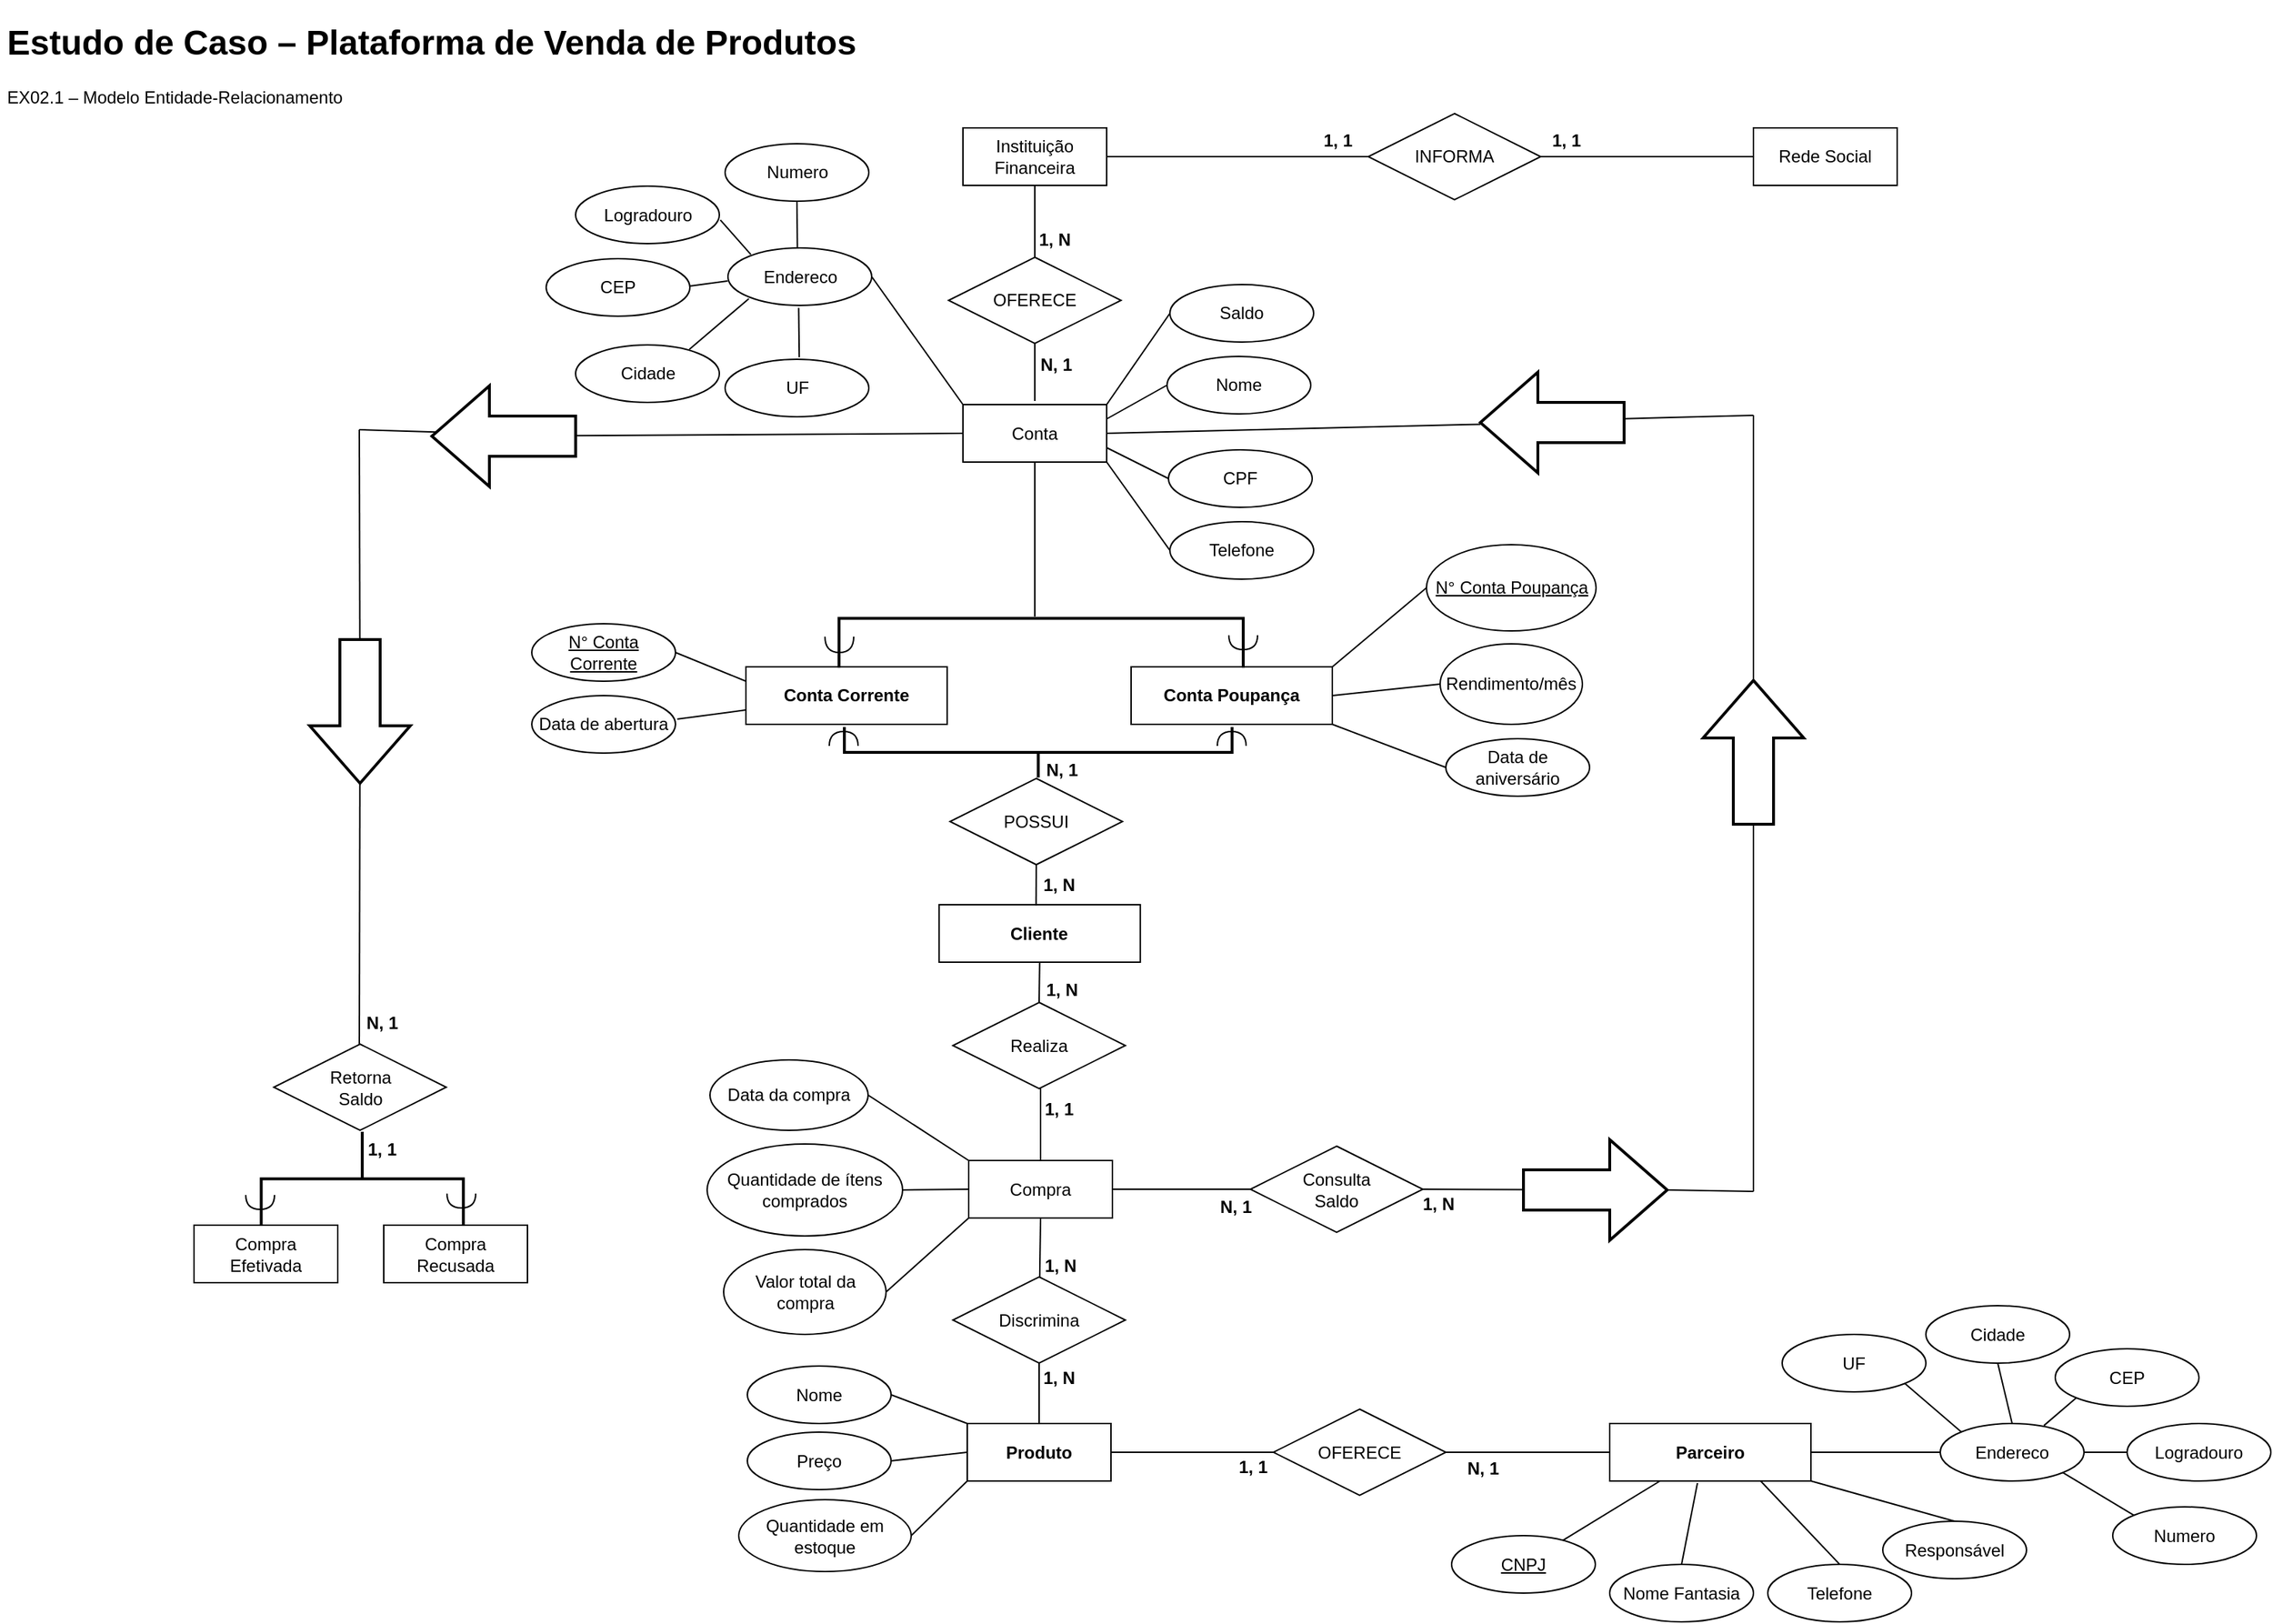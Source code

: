 <mxfile version="21.0.6" type="github">
  <diagram id="R2lEEEUBdFMjLlhIrx00" name="ex02.1">
    <mxGraphModel dx="1912" dy="1069" grid="1" gridSize="10" guides="1" tooltips="1" connect="1" arrows="1" fold="1" page="1" pageScale="1" pageWidth="1654" pageHeight="1169" math="0" shadow="0" extFonts="Permanent Marker^https://fonts.googleapis.com/css?family=Permanent+Marker">
      <root>
        <mxCell id="0" />
        <mxCell id="1" parent="0" />
        <mxCell id="QyBIE7QfDqZF5XDCJJQe-1" value="&lt;h1&gt;Estudo de Caso – Plataforma de Venda de Produtos&lt;/h1&gt;&lt;p&gt;EX02.1 – Modelo Entidade-Relacionamento&lt;/p&gt;" style="text;html=1;strokeColor=none;fillColor=none;spacing=5;spacingTop=-20;whiteSpace=wrap;overflow=hidden;rounded=0;" parent="1" vertex="1">
          <mxGeometry x="40" y="41" width="610" height="79" as="geometry" />
        </mxCell>
        <mxCell id="QyBIE7QfDqZF5XDCJJQe-38" value="&lt;b&gt;Cliente&lt;/b&gt;" style="whiteSpace=wrap;html=1;align=center;" parent="1" vertex="1">
          <mxGeometry x="693.38" y="660.5" width="140" height="40" as="geometry" />
        </mxCell>
        <mxCell id="QyBIE7QfDqZF5XDCJJQe-40" value="&lt;b&gt;Conta Poupança&lt;/b&gt;" style="whiteSpace=wrap;html=1;align=center;" parent="1" vertex="1">
          <mxGeometry x="827" y="495" width="140" height="40" as="geometry" />
        </mxCell>
        <mxCell id="QyBIE7QfDqZF5XDCJJQe-41" value="&lt;b&gt;Conta Corrente&lt;/b&gt;" style="whiteSpace=wrap;html=1;align=center;" parent="1" vertex="1">
          <mxGeometry x="559" y="495" width="140" height="40" as="geometry" />
        </mxCell>
        <mxCell id="QyBIE7QfDqZF5XDCJJQe-43" value="N° Conta Corrente" style="ellipse;whiteSpace=wrap;html=1;align=center;fontStyle=4;" parent="1" vertex="1">
          <mxGeometry x="410" y="465" width="100" height="40" as="geometry" />
        </mxCell>
        <mxCell id="QyBIE7QfDqZF5XDCJJQe-44" value="N° Conta Poupança" style="ellipse;whiteSpace=wrap;html=1;align=center;fontStyle=4;" parent="1" vertex="1">
          <mxGeometry x="1032.5" y="410" width="118" height="60" as="geometry" />
        </mxCell>
        <mxCell id="QyBIE7QfDqZF5XDCJJQe-45" value="Nome" style="ellipse;whiteSpace=wrap;html=1;align=center;" parent="1" vertex="1">
          <mxGeometry x="852" y="279" width="100" height="40" as="geometry" />
        </mxCell>
        <mxCell id="QyBIE7QfDqZF5XDCJJQe-46" value="Telefone" style="ellipse;whiteSpace=wrap;html=1;align=center;" parent="1" vertex="1">
          <mxGeometry x="854" y="394" width="100" height="40" as="geometry" />
        </mxCell>
        <mxCell id="QyBIE7QfDqZF5XDCJJQe-47" value="CPF" style="ellipse;whiteSpace=wrap;html=1;align=center;" parent="1" vertex="1">
          <mxGeometry x="853" y="344" width="100" height="40" as="geometry" />
        </mxCell>
        <mxCell id="QyBIE7QfDqZF5XDCJJQe-48" value="Endereco" style="ellipse;whiteSpace=wrap;html=1;align=center;" parent="1" vertex="1">
          <mxGeometry x="546.5" y="203.5" width="100" height="40" as="geometry" />
        </mxCell>
        <mxCell id="QyBIE7QfDqZF5XDCJJQe-49" value="Logradouro" style="ellipse;whiteSpace=wrap;html=1;align=center;" parent="1" vertex="1">
          <mxGeometry x="440.5" y="160.5" width="100" height="40" as="geometry" />
        </mxCell>
        <mxCell id="QyBIE7QfDqZF5XDCJJQe-50" value="Numero" style="ellipse;whiteSpace=wrap;html=1;align=center;" parent="1" vertex="1">
          <mxGeometry x="544.5" y="131" width="100" height="40" as="geometry" />
        </mxCell>
        <mxCell id="QyBIE7QfDqZF5XDCJJQe-51" value="CEP" style="ellipse;whiteSpace=wrap;html=1;align=center;" parent="1" vertex="1">
          <mxGeometry x="420" y="211" width="100" height="40" as="geometry" />
        </mxCell>
        <mxCell id="QyBIE7QfDqZF5XDCJJQe-52" value="Cidade" style="ellipse;whiteSpace=wrap;html=1;align=center;" parent="1" vertex="1">
          <mxGeometry x="440.5" y="271" width="100" height="40" as="geometry" />
        </mxCell>
        <mxCell id="QyBIE7QfDqZF5XDCJJQe-53" value="UF" style="ellipse;whiteSpace=wrap;html=1;align=center;" parent="1" vertex="1">
          <mxGeometry x="544.5" y="281" width="100" height="40" as="geometry" />
        </mxCell>
        <mxCell id="QyBIE7QfDqZF5XDCJJQe-88" value="Data de abertura" style="ellipse;whiteSpace=wrap;html=1;align=center;" parent="1" vertex="1">
          <mxGeometry x="410" y="515" width="100" height="40" as="geometry" />
        </mxCell>
        <mxCell id="QyBIE7QfDqZF5XDCJJQe-90" value="Data de aniversário" style="ellipse;whiteSpace=wrap;html=1;align=center;" parent="1" vertex="1">
          <mxGeometry x="1046" y="545" width="100" height="40" as="geometry" />
        </mxCell>
        <mxCell id="QyBIE7QfDqZF5XDCJJQe-91" value="Rendimento/mês" style="ellipse;whiteSpace=wrap;html=1;align=center;" parent="1" vertex="1">
          <mxGeometry x="1042" y="479" width="99" height="56" as="geometry" />
        </mxCell>
        <mxCell id="QyBIE7QfDqZF5XDCJJQe-97" value="&lt;b&gt;Parceiro&lt;/b&gt;" style="whiteSpace=wrap;html=1;align=center;" parent="1" vertex="1">
          <mxGeometry x="1160" y="1021.5" width="140" height="40" as="geometry" />
        </mxCell>
        <mxCell id="QyBIE7QfDqZF5XDCJJQe-98" value="CNPJ" style="ellipse;whiteSpace=wrap;html=1;align=center;fontStyle=4;" parent="1" vertex="1">
          <mxGeometry x="1050" y="1099.5" width="100" height="40" as="geometry" />
        </mxCell>
        <mxCell id="QyBIE7QfDqZF5XDCJJQe-99" value="Nome Fantasia" style="ellipse;whiteSpace=wrap;html=1;align=center;" parent="1" vertex="1">
          <mxGeometry x="1160" y="1119.5" width="100" height="40" as="geometry" />
        </mxCell>
        <mxCell id="QyBIE7QfDqZF5XDCJJQe-100" value="Telefone" style="ellipse;whiteSpace=wrap;html=1;align=center;" parent="1" vertex="1">
          <mxGeometry x="1270" y="1119.5" width="100" height="40" as="geometry" />
        </mxCell>
        <mxCell id="QyBIE7QfDqZF5XDCJJQe-101" value="Responsável" style="ellipse;whiteSpace=wrap;html=1;align=center;" parent="1" vertex="1">
          <mxGeometry x="1350" y="1089.5" width="100" height="40" as="geometry" />
        </mxCell>
        <mxCell id="QyBIE7QfDqZF5XDCJJQe-102" value="Endereco" style="ellipse;whiteSpace=wrap;html=1;align=center;" parent="1" vertex="1">
          <mxGeometry x="1390" y="1021.5" width="100" height="40" as="geometry" />
        </mxCell>
        <mxCell id="QyBIE7QfDqZF5XDCJJQe-103" value="Logradouro" style="ellipse;whiteSpace=wrap;html=1;align=center;" parent="1" vertex="1">
          <mxGeometry x="1520" y="1021.5" width="100" height="40" as="geometry" />
        </mxCell>
        <mxCell id="QyBIE7QfDqZF5XDCJJQe-104" value="Numero" style="ellipse;whiteSpace=wrap;html=1;align=center;" parent="1" vertex="1">
          <mxGeometry x="1510" y="1079.5" width="100" height="40" as="geometry" />
        </mxCell>
        <mxCell id="QyBIE7QfDqZF5XDCJJQe-105" value="CEP" style="ellipse;whiteSpace=wrap;html=1;align=center;" parent="1" vertex="1">
          <mxGeometry x="1470" y="969.5" width="100" height="40" as="geometry" />
        </mxCell>
        <mxCell id="QyBIE7QfDqZF5XDCJJQe-106" value="Cidade" style="ellipse;whiteSpace=wrap;html=1;align=center;" parent="1" vertex="1">
          <mxGeometry x="1380" y="939.5" width="100" height="40" as="geometry" />
        </mxCell>
        <mxCell id="QyBIE7QfDqZF5XDCJJQe-107" value="UF" style="ellipse;whiteSpace=wrap;html=1;align=center;" parent="1" vertex="1">
          <mxGeometry x="1280" y="959.5" width="100" height="40" as="geometry" />
        </mxCell>
        <mxCell id="QyBIE7QfDqZF5XDCJJQe-108" value="" style="endArrow=none;html=1;rounded=0;exitX=1;exitY=1;exitDx=0;exitDy=0;entryX=0;entryY=0;entryDx=0;entryDy=0;" parent="1" source="QyBIE7QfDqZF5XDCJJQe-107" target="QyBIE7QfDqZF5XDCJJQe-102" edge="1">
          <mxGeometry relative="1" as="geometry">
            <mxPoint x="1570" y="1199.5" as="sourcePoint" />
            <mxPoint x="1730" y="1199.5" as="targetPoint" />
          </mxGeometry>
        </mxCell>
        <mxCell id="QyBIE7QfDqZF5XDCJJQe-109" value="" style="endArrow=none;html=1;rounded=0;exitX=0.5;exitY=1;exitDx=0;exitDy=0;entryX=0.5;entryY=0;entryDx=0;entryDy=0;" parent="1" source="QyBIE7QfDqZF5XDCJJQe-106" target="QyBIE7QfDqZF5XDCJJQe-102" edge="1">
          <mxGeometry relative="1" as="geometry">
            <mxPoint x="1570" y="1199.5" as="sourcePoint" />
            <mxPoint x="1440" y="1029.5" as="targetPoint" />
          </mxGeometry>
        </mxCell>
        <mxCell id="QyBIE7QfDqZF5XDCJJQe-110" value="" style="endArrow=none;html=1;rounded=0;exitX=0;exitY=1;exitDx=0;exitDy=0;entryX=0.721;entryY=0.036;entryDx=0;entryDy=0;entryPerimeter=0;" parent="1" source="QyBIE7QfDqZF5XDCJJQe-105" target="QyBIE7QfDqZF5XDCJJQe-102" edge="1">
          <mxGeometry relative="1" as="geometry">
            <mxPoint x="1570" y="1199.5" as="sourcePoint" />
            <mxPoint x="1470" y="1029.5" as="targetPoint" />
          </mxGeometry>
        </mxCell>
        <mxCell id="QyBIE7QfDqZF5XDCJJQe-111" value="" style="endArrow=none;html=1;rounded=0;exitX=0;exitY=0.5;exitDx=0;exitDy=0;entryX=1;entryY=0.5;entryDx=0;entryDy=0;" parent="1" source="QyBIE7QfDqZF5XDCJJQe-103" target="QyBIE7QfDqZF5XDCJJQe-102" edge="1">
          <mxGeometry relative="1" as="geometry">
            <mxPoint x="1537.7" y="1058.18" as="sourcePoint" />
            <mxPoint x="1730" y="1199.5" as="targetPoint" />
          </mxGeometry>
        </mxCell>
        <mxCell id="QyBIE7QfDqZF5XDCJJQe-112" value="" style="endArrow=none;html=1;rounded=0;exitX=1;exitY=1;exitDx=0;exitDy=0;entryX=0;entryY=0;entryDx=0;entryDy=0;" parent="1" source="QyBIE7QfDqZF5XDCJJQe-102" target="QyBIE7QfDqZF5XDCJJQe-104" edge="1">
          <mxGeometry relative="1" as="geometry">
            <mxPoint x="1570" y="1199.5" as="sourcePoint" />
            <mxPoint x="1730" y="1199.5" as="targetPoint" />
          </mxGeometry>
        </mxCell>
        <mxCell id="QyBIE7QfDqZF5XDCJJQe-113" value="" style="endArrow=none;html=1;rounded=0;exitX=1;exitY=0.5;exitDx=0;exitDy=0;entryX=0;entryY=0.5;entryDx=0;entryDy=0;" parent="1" source="QyBIE7QfDqZF5XDCJJQe-97" target="QyBIE7QfDqZF5XDCJJQe-102" edge="1">
          <mxGeometry relative="1" as="geometry">
            <mxPoint x="1423" y="1149.5" as="sourcePoint" />
            <mxPoint x="1380" y="1089.5" as="targetPoint" />
          </mxGeometry>
        </mxCell>
        <mxCell id="QyBIE7QfDqZF5XDCJJQe-115" value="" style="endArrow=none;html=1;rounded=0;entryX=0.5;entryY=0;entryDx=0;entryDy=0;exitX=1;exitY=1;exitDx=0;exitDy=0;" parent="1" source="QyBIE7QfDqZF5XDCJJQe-97" target="QyBIE7QfDqZF5XDCJJQe-101" edge="1">
          <mxGeometry relative="1" as="geometry">
            <mxPoint x="940" y="969.5" as="sourcePoint" />
            <mxPoint x="1100" y="969.5" as="targetPoint" />
          </mxGeometry>
        </mxCell>
        <mxCell id="QyBIE7QfDqZF5XDCJJQe-117" value="" style="endArrow=none;html=1;rounded=0;entryX=0.5;entryY=0;entryDx=0;entryDy=0;exitX=0.75;exitY=1;exitDx=0;exitDy=0;" parent="1" source="QyBIE7QfDqZF5XDCJJQe-97" target="QyBIE7QfDqZF5XDCJJQe-100" edge="1">
          <mxGeometry relative="1" as="geometry">
            <mxPoint x="940" y="969.5" as="sourcePoint" />
            <mxPoint x="1310" y="1119.5" as="targetPoint" />
          </mxGeometry>
        </mxCell>
        <mxCell id="QyBIE7QfDqZF5XDCJJQe-118" value="" style="endArrow=none;html=1;rounded=0;entryX=0.5;entryY=0;entryDx=0;entryDy=0;exitX=0.436;exitY=1.036;exitDx=0;exitDy=0;exitPerimeter=0;" parent="1" source="QyBIE7QfDqZF5XDCJJQe-97" target="QyBIE7QfDqZF5XDCJJQe-99" edge="1">
          <mxGeometry relative="1" as="geometry">
            <mxPoint x="940" y="969.5" as="sourcePoint" />
            <mxPoint x="1200" y="1119.5" as="targetPoint" />
          </mxGeometry>
        </mxCell>
        <mxCell id="QyBIE7QfDqZF5XDCJJQe-119" value="" style="endArrow=none;html=1;rounded=0;exitX=0.25;exitY=1;exitDx=0;exitDy=0;" parent="1" source="QyBIE7QfDqZF5XDCJJQe-97" target="QyBIE7QfDqZF5XDCJJQe-98" edge="1">
          <mxGeometry relative="1" as="geometry">
            <mxPoint x="940" y="969.5" as="sourcePoint" />
            <mxPoint x="1100" y="969.5" as="targetPoint" />
          </mxGeometry>
        </mxCell>
        <mxCell id="QyBIE7QfDqZF5XDCJJQe-121" value="POSSUI" style="shape=rhombus;perimeter=rhombusPerimeter;whiteSpace=wrap;html=1;align=center;" parent="1" vertex="1">
          <mxGeometry x="701" y="572.63" width="120" height="60" as="geometry" />
        </mxCell>
        <mxCell id="QyBIE7QfDqZF5XDCJJQe-128" value="&lt;b&gt;N, 1&lt;/b&gt;" style="text;html=1;strokeColor=none;fillColor=none;align=center;verticalAlign=middle;whiteSpace=wrap;rounded=0;" parent="1" vertex="1">
          <mxGeometry x="749" y="552" width="60" height="30" as="geometry" />
        </mxCell>
        <mxCell id="QyBIE7QfDqZF5XDCJJQe-130" value="&lt;b&gt;1, N&lt;/b&gt;" style="text;html=1;strokeColor=none;fillColor=none;align=center;verticalAlign=middle;whiteSpace=wrap;rounded=0;" parent="1" vertex="1">
          <mxGeometry x="747" y="631.63" width="60" height="30" as="geometry" />
        </mxCell>
        <mxCell id="QyBIE7QfDqZF5XDCJJQe-134" value="OFERECE" style="shape=rhombus;perimeter=rhombusPerimeter;whiteSpace=wrap;html=1;align=center;" parent="1" vertex="1">
          <mxGeometry x="926" y="1011.5" width="120" height="60" as="geometry" />
        </mxCell>
        <mxCell id="QyBIE7QfDqZF5XDCJJQe-136" value="" style="endArrow=none;html=1;rounded=0;exitX=1;exitY=0.5;exitDx=0;exitDy=0;entryX=0;entryY=0.5;entryDx=0;entryDy=0;" parent="1" source="QyBIE7QfDqZF5XDCJJQe-134" target="QyBIE7QfDqZF5XDCJJQe-97" edge="1">
          <mxGeometry relative="1" as="geometry">
            <mxPoint x="1185" y="829.5" as="sourcePoint" />
            <mxPoint x="1345" y="829.5" as="targetPoint" />
          </mxGeometry>
        </mxCell>
        <mxCell id="QyBIE7QfDqZF5XDCJJQe-137" value="&lt;b&gt;Produto&lt;/b&gt;" style="whiteSpace=wrap;html=1;align=center;" parent="1" vertex="1">
          <mxGeometry x="713" y="1021.5" width="100" height="40" as="geometry" />
        </mxCell>
        <mxCell id="QyBIE7QfDqZF5XDCJJQe-138" value="" style="endArrow=none;html=1;rounded=0;exitX=0;exitY=0.5;exitDx=0;exitDy=0;entryX=1;entryY=0.5;entryDx=0;entryDy=0;" parent="1" source="QyBIE7QfDqZF5XDCJJQe-134" target="QyBIE7QfDqZF5XDCJJQe-137" edge="1">
          <mxGeometry relative="1" as="geometry">
            <mxPoint x="1185" y="829.5" as="sourcePoint" />
            <mxPoint x="1345" y="829.5" as="targetPoint" />
          </mxGeometry>
        </mxCell>
        <mxCell id="QyBIE7QfDqZF5XDCJJQe-139" value="&lt;b&gt;N, 1&lt;/b&gt;" style="text;html=1;strokeColor=none;fillColor=none;align=center;verticalAlign=middle;whiteSpace=wrap;rounded=0;" parent="1" vertex="1">
          <mxGeometry x="1042" y="1037.5" width="60" height="30" as="geometry" />
        </mxCell>
        <mxCell id="QyBIE7QfDqZF5XDCJJQe-140" value="&lt;b&gt;1, 1&lt;/b&gt;" style="text;html=1;strokeColor=none;fillColor=none;align=center;verticalAlign=middle;whiteSpace=wrap;rounded=0;" parent="1" vertex="1">
          <mxGeometry x="882" y="1036.5" width="60" height="30" as="geometry" />
        </mxCell>
        <mxCell id="QyBIE7QfDqZF5XDCJJQe-142" value="Quantidade em estoque" style="ellipse;whiteSpace=wrap;html=1;align=center;" parent="1" vertex="1">
          <mxGeometry x="554" y="1074.5" width="120" height="50" as="geometry" />
        </mxCell>
        <mxCell id="QyBIE7QfDqZF5XDCJJQe-144" value="Preço" style="ellipse;whiteSpace=wrap;html=1;align=center;" parent="1" vertex="1">
          <mxGeometry x="560" y="1027.5" width="100" height="40" as="geometry" />
        </mxCell>
        <mxCell id="QyBIE7QfDqZF5XDCJJQe-145" value="Nome" style="ellipse;whiteSpace=wrap;html=1;align=center;" parent="1" vertex="1">
          <mxGeometry x="560" y="981.5" width="100" height="40" as="geometry" />
        </mxCell>
        <mxCell id="QyBIE7QfDqZF5XDCJJQe-155" value="&lt;b&gt;1, N&lt;/b&gt;" style="text;html=1;strokeColor=none;fillColor=none;align=center;verticalAlign=middle;whiteSpace=wrap;rounded=0;" parent="1" vertex="1">
          <mxGeometry x="748" y="896.5" width="60" height="30" as="geometry" />
        </mxCell>
        <mxCell id="QyBIE7QfDqZF5XDCJJQe-157" value="Compra" style="whiteSpace=wrap;html=1;align=center;" parent="1" vertex="1">
          <mxGeometry x="714" y="838.5" width="100" height="40" as="geometry" />
        </mxCell>
        <mxCell id="QyBIE7QfDqZF5XDCJJQe-158" value="Realiza" style="shape=rhombus;perimeter=rhombusPerimeter;whiteSpace=wrap;html=1;align=center;" parent="1" vertex="1">
          <mxGeometry x="703" y="728.5" width="120" height="60" as="geometry" />
        </mxCell>
        <mxCell id="QyBIE7QfDqZF5XDCJJQe-161" value="" style="endArrow=none;html=1;rounded=0;exitX=0.5;exitY=1;exitDx=0;exitDy=0;entryX=0.5;entryY=0;entryDx=0;entryDy=0;" parent="1" target="QyBIE7QfDqZF5XDCJJQe-157" edge="1">
          <mxGeometry relative="1" as="geometry">
            <mxPoint x="764" y="788.5" as="sourcePoint" />
            <mxPoint x="904" y="978.5" as="targetPoint" />
          </mxGeometry>
        </mxCell>
        <mxCell id="QyBIE7QfDqZF5XDCJJQe-162" style="edgeStyle=orthogonalEdgeStyle;rounded=0;orthogonalLoop=1;jettySize=auto;html=1;exitX=0.5;exitY=1;exitDx=0;exitDy=0;" parent="1" edge="1">
          <mxGeometry relative="1" as="geometry">
            <mxPoint x="473" y="918.5" as="sourcePoint" />
            <mxPoint x="473" y="918.5" as="targetPoint" />
          </mxGeometry>
        </mxCell>
        <mxCell id="QyBIE7QfDqZF5XDCJJQe-164" value="&lt;b&gt;1, N&lt;/b&gt;" style="text;html=1;strokeColor=none;fillColor=none;align=center;verticalAlign=middle;whiteSpace=wrap;rounded=0;" parent="1" vertex="1">
          <mxGeometry x="749" y="705" width="60" height="30" as="geometry" />
        </mxCell>
        <mxCell id="QyBIE7QfDqZF5XDCJJQe-165" value="&lt;b&gt;1, 1&lt;/b&gt;" style="text;html=1;strokeColor=none;fillColor=none;align=center;verticalAlign=middle;whiteSpace=wrap;rounded=0;" parent="1" vertex="1">
          <mxGeometry x="747" y="787.5" width="60" height="30" as="geometry" />
        </mxCell>
        <mxCell id="QyBIE7QfDqZF5XDCJJQe-166" value="Discrimina" style="shape=rhombus;perimeter=rhombusPerimeter;whiteSpace=wrap;html=1;align=center;" parent="1" vertex="1">
          <mxGeometry x="703" y="919.5" width="120" height="60" as="geometry" />
        </mxCell>
        <mxCell id="QyBIE7QfDqZF5XDCJJQe-167" value="" style="endArrow=none;html=1;rounded=0;exitX=0.5;exitY=1;exitDx=0;exitDy=0;" parent="1" source="QyBIE7QfDqZF5XDCJJQe-157" target="QyBIE7QfDqZF5XDCJJQe-166" edge="1">
          <mxGeometry relative="1" as="geometry">
            <mxPoint x="744" y="978.5" as="sourcePoint" />
            <mxPoint x="904" y="978.5" as="targetPoint" />
          </mxGeometry>
        </mxCell>
        <mxCell id="QyBIE7QfDqZF5XDCJJQe-169" value="&lt;b&gt;1, N&lt;/b&gt;" style="text;html=1;strokeColor=none;fillColor=none;align=center;verticalAlign=middle;whiteSpace=wrap;rounded=0;" parent="1" vertex="1">
          <mxGeometry x="747" y="974.5" width="60" height="30" as="geometry" />
        </mxCell>
        <mxCell id="QyBIE7QfDqZF5XDCJJQe-170" value="Data da compra" style="ellipse;whiteSpace=wrap;html=1;align=center;" parent="1" vertex="1">
          <mxGeometry x="534" y="768.5" width="110" height="49" as="geometry" />
        </mxCell>
        <mxCell id="QyBIE7QfDqZF5XDCJJQe-171" value="Quantidade de ítens comprados" style="ellipse;whiteSpace=wrap;html=1;align=center;" parent="1" vertex="1">
          <mxGeometry x="532" y="827" width="136" height="64" as="geometry" />
        </mxCell>
        <mxCell id="QyBIE7QfDqZF5XDCJJQe-172" value="Valor total da compra" style="ellipse;whiteSpace=wrap;html=1;align=center;" parent="1" vertex="1">
          <mxGeometry x="543.5" y="900.5" width="113" height="59" as="geometry" />
        </mxCell>
        <mxCell id="QyBIE7QfDqZF5XDCJJQe-174" value="" style="endArrow=none;html=1;rounded=0;exitX=1;exitY=0.5;exitDx=0;exitDy=0;entryX=0;entryY=1;entryDx=0;entryDy=0;" parent="1" source="QyBIE7QfDqZF5XDCJJQe-172" target="QyBIE7QfDqZF5XDCJJQe-157" edge="1">
          <mxGeometry relative="1" as="geometry">
            <mxPoint x="744" y="958.5" as="sourcePoint" />
            <mxPoint x="904" y="958.5" as="targetPoint" />
          </mxGeometry>
        </mxCell>
        <mxCell id="QyBIE7QfDqZF5XDCJJQe-175" value="" style="endArrow=none;html=1;rounded=0;exitX=1;exitY=0.5;exitDx=0;exitDy=0;entryX=0;entryY=0.5;entryDx=0;entryDy=0;" parent="1" source="QyBIE7QfDqZF5XDCJJQe-171" target="QyBIE7QfDqZF5XDCJJQe-157" edge="1">
          <mxGeometry relative="1" as="geometry">
            <mxPoint x="744" y="958.5" as="sourcePoint" />
            <mxPoint x="904" y="958.5" as="targetPoint" />
          </mxGeometry>
        </mxCell>
        <mxCell id="QyBIE7QfDqZF5XDCJJQe-176" value="" style="endArrow=none;html=1;rounded=0;exitX=1;exitY=0.5;exitDx=0;exitDy=0;entryX=0;entryY=0;entryDx=0;entryDy=0;" parent="1" source="QyBIE7QfDqZF5XDCJJQe-170" target="QyBIE7QfDqZF5XDCJJQe-157" edge="1">
          <mxGeometry relative="1" as="geometry">
            <mxPoint x="744" y="958.5" as="sourcePoint" />
            <mxPoint x="904" y="958.5" as="targetPoint" />
          </mxGeometry>
        </mxCell>
        <mxCell id="E-SJOYUKWzb-QZpAp5bJ-2" value="Instituição Financeira" style="whiteSpace=wrap;html=1;align=center;" vertex="1" parent="1">
          <mxGeometry x="710" y="120" width="100" height="40" as="geometry" />
        </mxCell>
        <mxCell id="E-SJOYUKWzb-QZpAp5bJ-3" value="Rede Social" style="whiteSpace=wrap;html=1;align=center;" vertex="1" parent="1">
          <mxGeometry x="1260" y="120" width="100" height="40" as="geometry" />
        </mxCell>
        <mxCell id="E-SJOYUKWzb-QZpAp5bJ-4" value="INFORMA" style="shape=rhombus;perimeter=rhombusPerimeter;whiteSpace=wrap;html=1;align=center;" vertex="1" parent="1">
          <mxGeometry x="992" y="110" width="120" height="60" as="geometry" />
        </mxCell>
        <mxCell id="E-SJOYUKWzb-QZpAp5bJ-5" value="" style="endArrow=none;html=1;rounded=0;exitX=1;exitY=0.5;exitDx=0;exitDy=0;entryX=0;entryY=0.5;entryDx=0;entryDy=0;" edge="1" parent="1" source="E-SJOYUKWzb-QZpAp5bJ-2" target="E-SJOYUKWzb-QZpAp5bJ-4">
          <mxGeometry relative="1" as="geometry">
            <mxPoint x="750" y="350" as="sourcePoint" />
            <mxPoint x="910" y="350" as="targetPoint" />
          </mxGeometry>
        </mxCell>
        <mxCell id="E-SJOYUKWzb-QZpAp5bJ-6" value="" style="endArrow=none;html=1;rounded=0;entryX=0;entryY=0.5;entryDx=0;entryDy=0;exitX=1;exitY=0.5;exitDx=0;exitDy=0;" edge="1" parent="1" source="E-SJOYUKWzb-QZpAp5bJ-4" target="E-SJOYUKWzb-QZpAp5bJ-3">
          <mxGeometry relative="1" as="geometry">
            <mxPoint x="1110" y="140" as="sourcePoint" />
            <mxPoint x="910" y="350" as="targetPoint" />
          </mxGeometry>
        </mxCell>
        <mxCell id="E-SJOYUKWzb-QZpAp5bJ-7" value="OFERECE" style="shape=rhombus;perimeter=rhombusPerimeter;whiteSpace=wrap;html=1;align=center;" vertex="1" parent="1">
          <mxGeometry x="700" y="210" width="120" height="60" as="geometry" />
        </mxCell>
        <mxCell id="E-SJOYUKWzb-QZpAp5bJ-9" value="" style="endArrow=none;html=1;rounded=0;exitX=0.5;exitY=1;exitDx=0;exitDy=0;entryX=0.5;entryY=0;entryDx=0;entryDy=0;" edge="1" parent="1" source="E-SJOYUKWzb-QZpAp5bJ-2" target="E-SJOYUKWzb-QZpAp5bJ-7">
          <mxGeometry relative="1" as="geometry">
            <mxPoint x="750" y="350" as="sourcePoint" />
            <mxPoint x="910" y="350" as="targetPoint" />
          </mxGeometry>
        </mxCell>
        <mxCell id="E-SJOYUKWzb-QZpAp5bJ-10" value="Conta" style="whiteSpace=wrap;html=1;align=center;" vertex="1" parent="1">
          <mxGeometry x="710" y="312.5" width="100" height="40" as="geometry" />
        </mxCell>
        <mxCell id="E-SJOYUKWzb-QZpAp5bJ-12" value="" style="endArrow=none;html=1;rounded=0;exitX=0.5;exitY=1;exitDx=0;exitDy=0;" edge="1" parent="1" source="E-SJOYUKWzb-QZpAp5bJ-7">
          <mxGeometry relative="1" as="geometry">
            <mxPoint x="900" y="240" as="sourcePoint" />
            <mxPoint x="760" y="310" as="targetPoint" />
          </mxGeometry>
        </mxCell>
        <mxCell id="E-SJOYUKWzb-QZpAp5bJ-13" value="&lt;b&gt;1, N&lt;/b&gt;" style="text;html=1;strokeColor=none;fillColor=none;align=center;verticalAlign=middle;whiteSpace=wrap;rounded=0;" vertex="1" parent="1">
          <mxGeometry x="744" y="183" width="60" height="30" as="geometry" />
        </mxCell>
        <mxCell id="E-SJOYUKWzb-QZpAp5bJ-14" value="&lt;b&gt;N, 1&lt;/b&gt;" style="text;html=1;strokeColor=none;fillColor=none;align=center;verticalAlign=middle;whiteSpace=wrap;rounded=0;" vertex="1" parent="1">
          <mxGeometry x="745" y="269.5" width="60" height="30" as="geometry" />
        </mxCell>
        <mxCell id="E-SJOYUKWzb-QZpAp5bJ-15" value="&lt;b&gt;1, 1&lt;/b&gt;" style="text;html=1;strokeColor=none;fillColor=none;align=center;verticalAlign=middle;whiteSpace=wrap;rounded=0;" vertex="1" parent="1">
          <mxGeometry x="941" y="114" width="60" height="30" as="geometry" />
        </mxCell>
        <mxCell id="E-SJOYUKWzb-QZpAp5bJ-16" value="&lt;b&gt;1, 1&lt;/b&gt;" style="text;html=1;strokeColor=none;fillColor=none;align=center;verticalAlign=middle;whiteSpace=wrap;rounded=0;" vertex="1" parent="1">
          <mxGeometry x="1100" y="114" width="60" height="30" as="geometry" />
        </mxCell>
        <mxCell id="E-SJOYUKWzb-QZpAp5bJ-17" value="" style="endArrow=none;html=1;rounded=0;exitX=1;exitY=0.5;exitDx=0;exitDy=0;entryX=0;entryY=0;entryDx=0;entryDy=0;" edge="1" parent="1" source="QyBIE7QfDqZF5XDCJJQe-48" target="E-SJOYUKWzb-QZpAp5bJ-10">
          <mxGeometry relative="1" as="geometry">
            <mxPoint x="640" y="650" as="sourcePoint" />
            <mxPoint x="800" y="650" as="targetPoint" />
          </mxGeometry>
        </mxCell>
        <mxCell id="E-SJOYUKWzb-QZpAp5bJ-18" value="" style="endArrow=none;html=1;rounded=0;exitX=0.5;exitY=1;exitDx=0;exitDy=0;entryX=0.483;entryY=0.007;entryDx=0;entryDy=0;entryPerimeter=0;" edge="1" parent="1" source="QyBIE7QfDqZF5XDCJJQe-50" target="QyBIE7QfDqZF5XDCJJQe-48">
          <mxGeometry relative="1" as="geometry">
            <mxPoint x="690.5" y="541" as="sourcePoint" />
            <mxPoint x="674.5" y="201" as="targetPoint" />
          </mxGeometry>
        </mxCell>
        <mxCell id="E-SJOYUKWzb-QZpAp5bJ-19" value="" style="endArrow=none;html=1;rounded=0;exitX=1.007;exitY=0.588;exitDx=0;exitDy=0;exitPerimeter=0;entryX=0.159;entryY=0.113;entryDx=0;entryDy=0;entryPerimeter=0;" edge="1" parent="1" source="QyBIE7QfDqZF5XDCJJQe-49" target="QyBIE7QfDqZF5XDCJJQe-48">
          <mxGeometry relative="1" as="geometry">
            <mxPoint x="530.5" y="211" as="sourcePoint" />
            <mxPoint x="690.5" y="211" as="targetPoint" />
          </mxGeometry>
        </mxCell>
        <mxCell id="E-SJOYUKWzb-QZpAp5bJ-20" value="" style="endArrow=none;html=1;rounded=0;exitX=1.003;exitY=0.475;exitDx=0;exitDy=0;exitPerimeter=0;entryX=-0.002;entryY=0.576;entryDx=0;entryDy=0;entryPerimeter=0;" edge="1" parent="1" source="QyBIE7QfDqZF5XDCJJQe-51" target="QyBIE7QfDqZF5XDCJJQe-48">
          <mxGeometry relative="1" as="geometry">
            <mxPoint x="610.5" y="211" as="sourcePoint" />
            <mxPoint x="770.5" y="211" as="targetPoint" />
          </mxGeometry>
        </mxCell>
        <mxCell id="E-SJOYUKWzb-QZpAp5bJ-21" value="" style="endArrow=none;html=1;rounded=0;exitX=0.791;exitY=0.078;exitDx=0;exitDy=0;exitPerimeter=0;entryX=0.145;entryY=0.884;entryDx=0;entryDy=0;entryPerimeter=0;" edge="1" parent="1" source="QyBIE7QfDqZF5XDCJJQe-52" target="QyBIE7QfDqZF5XDCJJQe-48">
          <mxGeometry relative="1" as="geometry">
            <mxPoint x="610.5" y="211" as="sourcePoint" />
            <mxPoint x="770.5" y="211" as="targetPoint" />
          </mxGeometry>
        </mxCell>
        <mxCell id="E-SJOYUKWzb-QZpAp5bJ-22" value="" style="endArrow=none;html=1;rounded=0;entryX=0.516;entryY=-0.035;entryDx=0;entryDy=0;entryPerimeter=0;exitX=0.492;exitY=1.045;exitDx=0;exitDy=0;exitPerimeter=0;" edge="1" parent="1" source="QyBIE7QfDqZF5XDCJJQe-48" target="QyBIE7QfDqZF5XDCJJQe-53">
          <mxGeometry relative="1" as="geometry">
            <mxPoint x="610.5" y="211" as="sourcePoint" />
            <mxPoint x="770.5" y="211" as="targetPoint" />
          </mxGeometry>
        </mxCell>
        <mxCell id="E-SJOYUKWzb-QZpAp5bJ-23" value="" style="endArrow=none;html=1;rounded=0;exitX=1;exitY=0.25;exitDx=0;exitDy=0;entryX=0;entryY=0.5;entryDx=0;entryDy=0;" edge="1" parent="1" source="E-SJOYUKWzb-QZpAp5bJ-10" target="QyBIE7QfDqZF5XDCJJQe-45">
          <mxGeometry relative="1" as="geometry">
            <mxPoint x="810" y="342.5" as="sourcePoint" />
            <mxPoint x="830" y="510" as="targetPoint" />
          </mxGeometry>
        </mxCell>
        <mxCell id="E-SJOYUKWzb-QZpAp5bJ-24" value="" style="endArrow=none;html=1;rounded=0;entryX=0;entryY=0.5;entryDx=0;entryDy=0;exitX=1;exitY=0.75;exitDx=0;exitDy=0;" edge="1" parent="1" source="E-SJOYUKWzb-QZpAp5bJ-10" target="QyBIE7QfDqZF5XDCJJQe-47">
          <mxGeometry relative="1" as="geometry">
            <mxPoint x="810" y="352.5" as="sourcePoint" />
            <mxPoint x="830" y="510" as="targetPoint" />
          </mxGeometry>
        </mxCell>
        <mxCell id="E-SJOYUKWzb-QZpAp5bJ-25" value="" style="endArrow=none;html=1;rounded=0;entryX=0;entryY=0.5;entryDx=0;entryDy=0;exitX=1;exitY=1;exitDx=0;exitDy=0;" edge="1" parent="1" source="E-SJOYUKWzb-QZpAp5bJ-10" target="QyBIE7QfDqZF5XDCJJQe-46">
          <mxGeometry relative="1" as="geometry">
            <mxPoint x="810" y="362.5" as="sourcePoint" />
            <mxPoint x="830" y="510" as="targetPoint" />
          </mxGeometry>
        </mxCell>
        <mxCell id="E-SJOYUKWzb-QZpAp5bJ-30" value="" style="endArrow=none;html=1;rounded=0;exitX=0.5;exitY=1;exitDx=0;exitDy=0;" edge="1" parent="1" source="E-SJOYUKWzb-QZpAp5bJ-10">
          <mxGeometry relative="1" as="geometry">
            <mxPoint x="570" y="590" as="sourcePoint" />
            <mxPoint x="760" y="460" as="targetPoint" />
          </mxGeometry>
        </mxCell>
        <mxCell id="E-SJOYUKWzb-QZpAp5bJ-38" value="Saldo" style="ellipse;whiteSpace=wrap;html=1;align=center;" vertex="1" parent="1">
          <mxGeometry x="854" y="229" width="100" height="40" as="geometry" />
        </mxCell>
        <mxCell id="E-SJOYUKWzb-QZpAp5bJ-39" value="" style="endArrow=none;html=1;rounded=0;entryX=0;entryY=0.5;entryDx=0;entryDy=0;exitX=1;exitY=0;exitDx=0;exitDy=0;" edge="1" parent="1" source="E-SJOYUKWzb-QZpAp5bJ-10" target="E-SJOYUKWzb-QZpAp5bJ-38">
          <mxGeometry relative="1" as="geometry">
            <mxPoint x="510" y="390" as="sourcePoint" />
            <mxPoint x="670" y="390" as="targetPoint" />
          </mxGeometry>
        </mxCell>
        <mxCell id="E-SJOYUKWzb-QZpAp5bJ-40" value="" style="endArrow=none;html=1;rounded=0;entryX=0;entryY=0.5;entryDx=0;entryDy=0;exitX=1;exitY=0;exitDx=0;exitDy=0;" edge="1" parent="1" source="QyBIE7QfDqZF5XDCJJQe-40" target="QyBIE7QfDqZF5XDCJJQe-44">
          <mxGeometry relative="1" as="geometry">
            <mxPoint x="820" y="515" as="sourcePoint" />
            <mxPoint x="980" y="515" as="targetPoint" />
          </mxGeometry>
        </mxCell>
        <mxCell id="E-SJOYUKWzb-QZpAp5bJ-43" value="" style="endArrow=none;html=1;rounded=0;exitX=1;exitY=0.5;exitDx=0;exitDy=0;entryX=0;entryY=0.5;entryDx=0;entryDy=0;" edge="1" parent="1" source="QyBIE7QfDqZF5XDCJJQe-40" target="QyBIE7QfDqZF5XDCJJQe-91">
          <mxGeometry relative="1" as="geometry">
            <mxPoint x="770" y="465" as="sourcePoint" />
            <mxPoint x="1030" y="515" as="targetPoint" />
          </mxGeometry>
        </mxCell>
        <mxCell id="E-SJOYUKWzb-QZpAp5bJ-44" value="" style="endArrow=none;html=1;rounded=0;entryX=0;entryY=0.5;entryDx=0;entryDy=0;exitX=1;exitY=1;exitDx=0;exitDy=0;" edge="1" parent="1" source="QyBIE7QfDqZF5XDCJJQe-40" target="QyBIE7QfDqZF5XDCJJQe-90">
          <mxGeometry relative="1" as="geometry">
            <mxPoint x="770" y="465" as="sourcePoint" />
            <mxPoint x="930" y="465" as="targetPoint" />
          </mxGeometry>
        </mxCell>
        <mxCell id="E-SJOYUKWzb-QZpAp5bJ-45" value="" style="endArrow=none;html=1;rounded=0;exitX=1;exitY=0.5;exitDx=0;exitDy=0;entryX=0;entryY=0.25;entryDx=0;entryDy=0;" edge="1" parent="1" source="QyBIE7QfDqZF5XDCJJQe-43" target="QyBIE7QfDqZF5XDCJJQe-41">
          <mxGeometry relative="1" as="geometry">
            <mxPoint x="480" y="465" as="sourcePoint" />
            <mxPoint x="559" y="505" as="targetPoint" />
          </mxGeometry>
        </mxCell>
        <mxCell id="E-SJOYUKWzb-QZpAp5bJ-46" value="" style="endArrow=none;html=1;rounded=0;exitX=1.012;exitY=0.41;exitDx=0;exitDy=0;exitPerimeter=0;entryX=0;entryY=0.75;entryDx=0;entryDy=0;" edge="1" parent="1" source="QyBIE7QfDqZF5XDCJJQe-88" target="QyBIE7QfDqZF5XDCJJQe-41">
          <mxGeometry relative="1" as="geometry">
            <mxPoint x="480" y="465" as="sourcePoint" />
            <mxPoint x="559" y="525" as="targetPoint" />
          </mxGeometry>
        </mxCell>
        <mxCell id="E-SJOYUKWzb-QZpAp5bJ-47" value="" style="strokeWidth=2;html=1;shape=mxgraph.flowchart.annotation_1;align=left;pointerEvents=1;rotation=90;" vertex="1" parent="1">
          <mxGeometry x="747.2" y="337.81" width="34.37" height="281.25" as="geometry" />
        </mxCell>
        <mxCell id="E-SJOYUKWzb-QZpAp5bJ-48" value="" style="shape=requiredInterface;html=1;verticalLabelPosition=bottom;sketch=0;rotation=90;" vertex="1" parent="1">
          <mxGeometry x="618.5" y="469.5" width="11" height="20" as="geometry" />
        </mxCell>
        <mxCell id="E-SJOYUKWzb-QZpAp5bJ-49" value="" style="shape=requiredInterface;html=1;verticalLabelPosition=bottom;sketch=0;rotation=90;" vertex="1" parent="1">
          <mxGeometry x="900" y="468" width="10" height="20" as="geometry" />
        </mxCell>
        <mxCell id="E-SJOYUKWzb-QZpAp5bJ-51" value="" style="endArrow=none;html=1;rounded=0;exitX=0.5;exitY=1;exitDx=0;exitDy=0;entryX=0.482;entryY=0.016;entryDx=0;entryDy=0;entryPerimeter=0;" edge="1" parent="1" source="QyBIE7QfDqZF5XDCJJQe-121" target="QyBIE7QfDqZF5XDCJJQe-38">
          <mxGeometry relative="1" as="geometry">
            <mxPoint x="910" y="768" as="sourcePoint" />
            <mxPoint x="1070" y="768" as="targetPoint" />
          </mxGeometry>
        </mxCell>
        <mxCell id="E-SJOYUKWzb-QZpAp5bJ-53" value="" style="strokeWidth=2;html=1;shape=mxgraph.flowchart.annotation_2;align=left;labelPosition=right;pointerEvents=1;rotation=-90;" vertex="1" parent="1">
          <mxGeometry x="744.82" y="419.57" width="35.12" height="269.75" as="geometry" />
        </mxCell>
        <mxCell id="E-SJOYUKWzb-QZpAp5bJ-55" value="" style="shape=requiredInterface;html=1;verticalLabelPosition=bottom;sketch=0;rotation=-90;" vertex="1" parent="1">
          <mxGeometry x="892" y="535" width="10" height="20" as="geometry" />
        </mxCell>
        <mxCell id="E-SJOYUKWzb-QZpAp5bJ-56" value="" style="shape=requiredInterface;html=1;verticalLabelPosition=bottom;sketch=0;rotation=-90;" vertex="1" parent="1">
          <mxGeometry x="622" y="535" width="10" height="20" as="geometry" />
        </mxCell>
        <mxCell id="E-SJOYUKWzb-QZpAp5bJ-58" value="" style="endArrow=none;html=1;rounded=0;entryX=0.5;entryY=0;entryDx=0;entryDy=0;exitX=0.5;exitY=1;exitDx=0;exitDy=0;" edge="1" parent="1" source="QyBIE7QfDqZF5XDCJJQe-38" target="QyBIE7QfDqZF5XDCJJQe-158">
          <mxGeometry relative="1" as="geometry">
            <mxPoint x="760" y="690" as="sourcePoint" />
            <mxPoint x="880" y="730" as="targetPoint" />
          </mxGeometry>
        </mxCell>
        <mxCell id="E-SJOYUKWzb-QZpAp5bJ-60" value="" style="endArrow=none;html=1;rounded=0;exitX=0.5;exitY=1;exitDx=0;exitDy=0;entryX=0.5;entryY=0;entryDx=0;entryDy=0;" edge="1" parent="1" source="QyBIE7QfDqZF5XDCJJQe-166" target="QyBIE7QfDqZF5XDCJJQe-137">
          <mxGeometry relative="1" as="geometry">
            <mxPoint x="720" y="830" as="sourcePoint" />
            <mxPoint x="880" y="830" as="targetPoint" />
          </mxGeometry>
        </mxCell>
        <mxCell id="E-SJOYUKWzb-QZpAp5bJ-61" value="" style="endArrow=none;html=1;rounded=0;exitX=1;exitY=0.5;exitDx=0;exitDy=0;entryX=0;entryY=0;entryDx=0;entryDy=0;" edge="1" parent="1" source="QyBIE7QfDqZF5XDCJJQe-145" target="QyBIE7QfDqZF5XDCJJQe-137">
          <mxGeometry relative="1" as="geometry">
            <mxPoint x="720" y="830" as="sourcePoint" />
            <mxPoint x="880" y="830" as="targetPoint" />
          </mxGeometry>
        </mxCell>
        <mxCell id="E-SJOYUKWzb-QZpAp5bJ-62" value="" style="endArrow=none;html=1;rounded=0;exitX=1;exitY=0.5;exitDx=0;exitDy=0;entryX=0;entryY=0.5;entryDx=0;entryDy=0;" edge="1" parent="1" source="QyBIE7QfDqZF5XDCJJQe-144" target="QyBIE7QfDqZF5XDCJJQe-137">
          <mxGeometry relative="1" as="geometry">
            <mxPoint x="720" y="830" as="sourcePoint" />
            <mxPoint x="880" y="830" as="targetPoint" />
          </mxGeometry>
        </mxCell>
        <mxCell id="E-SJOYUKWzb-QZpAp5bJ-63" value="" style="endArrow=none;html=1;rounded=0;exitX=1;exitY=0.5;exitDx=0;exitDy=0;entryX=0;entryY=1;entryDx=0;entryDy=0;" edge="1" parent="1" source="QyBIE7QfDqZF5XDCJJQe-142" target="QyBIE7QfDqZF5XDCJJQe-137">
          <mxGeometry relative="1" as="geometry">
            <mxPoint x="720" y="830" as="sourcePoint" />
            <mxPoint x="880" y="830" as="targetPoint" />
          </mxGeometry>
        </mxCell>
        <mxCell id="E-SJOYUKWzb-QZpAp5bJ-64" value="Consulta&lt;br&gt;Saldo" style="shape=rhombus;perimeter=rhombusPerimeter;whiteSpace=wrap;html=1;align=center;" vertex="1" parent="1">
          <mxGeometry x="910" y="828.5" width="120" height="60" as="geometry" />
        </mxCell>
        <mxCell id="E-SJOYUKWzb-QZpAp5bJ-65" value="" style="endArrow=none;html=1;rounded=0;exitX=1;exitY=0.5;exitDx=0;exitDy=0;entryX=0;entryY=0.5;entryDx=0;entryDy=0;" edge="1" parent="1" source="QyBIE7QfDqZF5XDCJJQe-157" target="E-SJOYUKWzb-QZpAp5bJ-64">
          <mxGeometry relative="1" as="geometry">
            <mxPoint x="1010" y="620" as="sourcePoint" />
            <mxPoint x="1170" y="620" as="targetPoint" />
          </mxGeometry>
        </mxCell>
        <mxCell id="E-SJOYUKWzb-QZpAp5bJ-66" value="" style="endArrow=none;html=1;rounded=0;exitX=1;exitY=0.5;exitDx=0;exitDy=0;startArrow=none;" edge="1" parent="1" source="E-SJOYUKWzb-QZpAp5bJ-69">
          <mxGeometry relative="1" as="geometry">
            <mxPoint x="1010" y="620" as="sourcePoint" />
            <mxPoint x="1260" y="860" as="targetPoint" />
          </mxGeometry>
        </mxCell>
        <mxCell id="E-SJOYUKWzb-QZpAp5bJ-67" value="" style="endArrow=none;html=1;rounded=0;" edge="1" parent="1">
          <mxGeometry relative="1" as="geometry">
            <mxPoint x="1260" y="320" as="sourcePoint" />
            <mxPoint x="1260" y="860" as="targetPoint" />
          </mxGeometry>
        </mxCell>
        <mxCell id="E-SJOYUKWzb-QZpAp5bJ-68" value="" style="endArrow=none;html=1;rounded=0;exitX=1;exitY=0.5;exitDx=0;exitDy=0;startArrow=none;" edge="1" parent="1" source="E-SJOYUKWzb-QZpAp5bJ-72">
          <mxGeometry relative="1" as="geometry">
            <mxPoint x="1010" y="520" as="sourcePoint" />
            <mxPoint x="1260" y="320" as="targetPoint" />
          </mxGeometry>
        </mxCell>
        <mxCell id="E-SJOYUKWzb-QZpAp5bJ-70" value="" style="endArrow=none;html=1;rounded=0;exitX=1;exitY=0.5;exitDx=0;exitDy=0;" edge="1" parent="1" source="E-SJOYUKWzb-QZpAp5bJ-64" target="E-SJOYUKWzb-QZpAp5bJ-69">
          <mxGeometry relative="1" as="geometry">
            <mxPoint x="1030" y="859" as="sourcePoint" />
            <mxPoint x="1260" y="860" as="targetPoint" />
          </mxGeometry>
        </mxCell>
        <mxCell id="E-SJOYUKWzb-QZpAp5bJ-69" value="" style="verticalLabelPosition=bottom;verticalAlign=top;html=1;strokeWidth=2;shape=mxgraph.arrows2.arrow;dy=0.6;dx=40;notch=0;" vertex="1" parent="1">
          <mxGeometry x="1100" y="824" width="100" height="70" as="geometry" />
        </mxCell>
        <mxCell id="E-SJOYUKWzb-QZpAp5bJ-71" value="" style="verticalLabelPosition=bottom;verticalAlign=top;html=1;strokeWidth=2;shape=mxgraph.arrows2.arrow;dy=0.6;dx=40;notch=0;rotation=-90;" vertex="1" parent="1">
          <mxGeometry x="1210" y="519.44" width="100" height="70" as="geometry" />
        </mxCell>
        <mxCell id="E-SJOYUKWzb-QZpAp5bJ-73" value="" style="endArrow=none;html=1;rounded=0;exitX=1;exitY=0.5;exitDx=0;exitDy=0;" edge="1" parent="1" source="E-SJOYUKWzb-QZpAp5bJ-10" target="E-SJOYUKWzb-QZpAp5bJ-72">
          <mxGeometry relative="1" as="geometry">
            <mxPoint x="810" y="333" as="sourcePoint" />
            <mxPoint x="1260" y="320" as="targetPoint" />
          </mxGeometry>
        </mxCell>
        <mxCell id="E-SJOYUKWzb-QZpAp5bJ-72" value="" style="verticalLabelPosition=bottom;verticalAlign=top;html=1;strokeWidth=2;shape=mxgraph.arrows2.arrow;dy=0.6;dx=40;notch=0;rotation=-180;" vertex="1" parent="1">
          <mxGeometry x="1070" y="290.0" width="100" height="70" as="geometry" />
        </mxCell>
        <mxCell id="E-SJOYUKWzb-QZpAp5bJ-75" value="" style="endArrow=none;html=1;rounded=0;entryX=0;entryY=0.5;entryDx=0;entryDy=0;startArrow=none;" edge="1" parent="1" source="E-SJOYUKWzb-QZpAp5bJ-80" target="E-SJOYUKWzb-QZpAp5bJ-10">
          <mxGeometry width="50" height="50" relative="1" as="geometry">
            <mxPoint x="290" y="330" as="sourcePoint" />
            <mxPoint x="980" y="530" as="targetPoint" />
          </mxGeometry>
        </mxCell>
        <mxCell id="E-SJOYUKWzb-QZpAp5bJ-76" value="" style="endArrow=none;html=1;rounded=0;startArrow=none;" edge="1" parent="1" source="E-SJOYUKWzb-QZpAp5bJ-83">
          <mxGeometry relative="1" as="geometry">
            <mxPoint x="290" y="330" as="sourcePoint" />
            <mxPoint x="290" y="760" as="targetPoint" />
          </mxGeometry>
        </mxCell>
        <mxCell id="E-SJOYUKWzb-QZpAp5bJ-77" value="&lt;b&gt;N, 1&lt;/b&gt;" style="text;html=1;strokeColor=none;fillColor=none;align=center;verticalAlign=middle;whiteSpace=wrap;rounded=0;" vertex="1" parent="1">
          <mxGeometry x="870" y="855.5" width="60" height="30" as="geometry" />
        </mxCell>
        <mxCell id="E-SJOYUKWzb-QZpAp5bJ-78" value="&lt;b&gt;1, N&lt;/b&gt;" style="text;html=1;strokeColor=none;fillColor=none;align=center;verticalAlign=middle;whiteSpace=wrap;rounded=0;" vertex="1" parent="1">
          <mxGeometry x="1011" y="853.5" width="60" height="30" as="geometry" />
        </mxCell>
        <mxCell id="E-SJOYUKWzb-QZpAp5bJ-82" value="" style="endArrow=none;html=1;rounded=0;entryX=0;entryY=0.5;entryDx=0;entryDy=0;startArrow=none;" edge="1" parent="1" target="E-SJOYUKWzb-QZpAp5bJ-80">
          <mxGeometry width="50" height="50" relative="1" as="geometry">
            <mxPoint x="290" y="330" as="sourcePoint" />
            <mxPoint x="710" y="333" as="targetPoint" />
          </mxGeometry>
        </mxCell>
        <mxCell id="E-SJOYUKWzb-QZpAp5bJ-80" value="" style="verticalLabelPosition=bottom;verticalAlign=top;html=1;strokeWidth=2;shape=mxgraph.arrows2.arrow;dy=0.6;dx=40;notch=0;rotation=-180;" vertex="1" parent="1">
          <mxGeometry x="340.5" y="299.5" width="100" height="70" as="geometry" />
        </mxCell>
        <mxCell id="E-SJOYUKWzb-QZpAp5bJ-84" value="" style="endArrow=none;html=1;rounded=0;" edge="1" parent="1" target="E-SJOYUKWzb-QZpAp5bJ-83">
          <mxGeometry relative="1" as="geometry">
            <mxPoint x="290" y="330" as="sourcePoint" />
            <mxPoint x="290" y="760" as="targetPoint" />
          </mxGeometry>
        </mxCell>
        <mxCell id="E-SJOYUKWzb-QZpAp5bJ-83" value="" style="verticalLabelPosition=bottom;verticalAlign=top;html=1;strokeWidth=2;shape=mxgraph.arrows2.arrow;dy=0.6;dx=40;notch=0;rotation=90;" vertex="1" parent="1">
          <mxGeometry x="240.5" y="491.0" width="100" height="70" as="geometry" />
        </mxCell>
        <mxCell id="E-SJOYUKWzb-QZpAp5bJ-85" value="" style="strokeWidth=2;html=1;shape=mxgraph.flowchart.annotation_2;align=left;labelPosition=right;pointerEvents=1;rotation=90;" vertex="1" parent="1">
          <mxGeometry x="259.32" y="780.94" width="65.5" height="140.63" as="geometry" />
        </mxCell>
        <mxCell id="E-SJOYUKWzb-QZpAp5bJ-86" value="Retorna&lt;br&gt;Saldo" style="shape=rhombus;perimeter=rhombusPerimeter;whiteSpace=wrap;html=1;align=center;" vertex="1" parent="1">
          <mxGeometry x="230.5" y="757.5" width="120" height="60" as="geometry" />
        </mxCell>
        <mxCell id="E-SJOYUKWzb-QZpAp5bJ-87" value="&lt;b&gt;N, 1&lt;/b&gt;" style="text;html=1;strokeColor=none;fillColor=none;align=center;verticalAlign=middle;whiteSpace=wrap;rounded=0;" vertex="1" parent="1">
          <mxGeometry x="275.5" y="727.5" width="60" height="30" as="geometry" />
        </mxCell>
        <mxCell id="E-SJOYUKWzb-QZpAp5bJ-88" value="&lt;b&gt;1, 1&lt;/b&gt;" style="text;html=1;strokeColor=none;fillColor=none;align=center;verticalAlign=middle;whiteSpace=wrap;rounded=0;" vertex="1" parent="1">
          <mxGeometry x="275.5" y="815.5" width="60" height="30" as="geometry" />
        </mxCell>
        <mxCell id="E-SJOYUKWzb-QZpAp5bJ-89" value="Compra&lt;br&gt;Efetivada" style="whiteSpace=wrap;html=1;align=center;" vertex="1" parent="1">
          <mxGeometry x="175" y="883.5" width="100" height="40" as="geometry" />
        </mxCell>
        <mxCell id="E-SJOYUKWzb-QZpAp5bJ-90" value="Compra&lt;br&gt;Recusada" style="whiteSpace=wrap;html=1;align=center;" vertex="1" parent="1">
          <mxGeometry x="307" y="883.5" width="100" height="40" as="geometry" />
        </mxCell>
        <mxCell id="E-SJOYUKWzb-QZpAp5bJ-91" value="" style="shape=requiredInterface;html=1;verticalLabelPosition=bottom;sketch=0;rotation=90;" vertex="1" parent="1">
          <mxGeometry x="216" y="857.5" width="10" height="20" as="geometry" />
        </mxCell>
        <mxCell id="E-SJOYUKWzb-QZpAp5bJ-92" value="" style="shape=requiredInterface;html=1;verticalLabelPosition=bottom;sketch=0;rotation=90;" vertex="1" parent="1">
          <mxGeometry x="356" y="856.5" width="10" height="20" as="geometry" />
        </mxCell>
      </root>
    </mxGraphModel>
  </diagram>
</mxfile>
